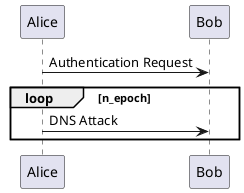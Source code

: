 @startuml
Alice -> Bob: Authentication Request
loop n_epoch
    Alice -> Bob: DNS Attack
end
@enduml